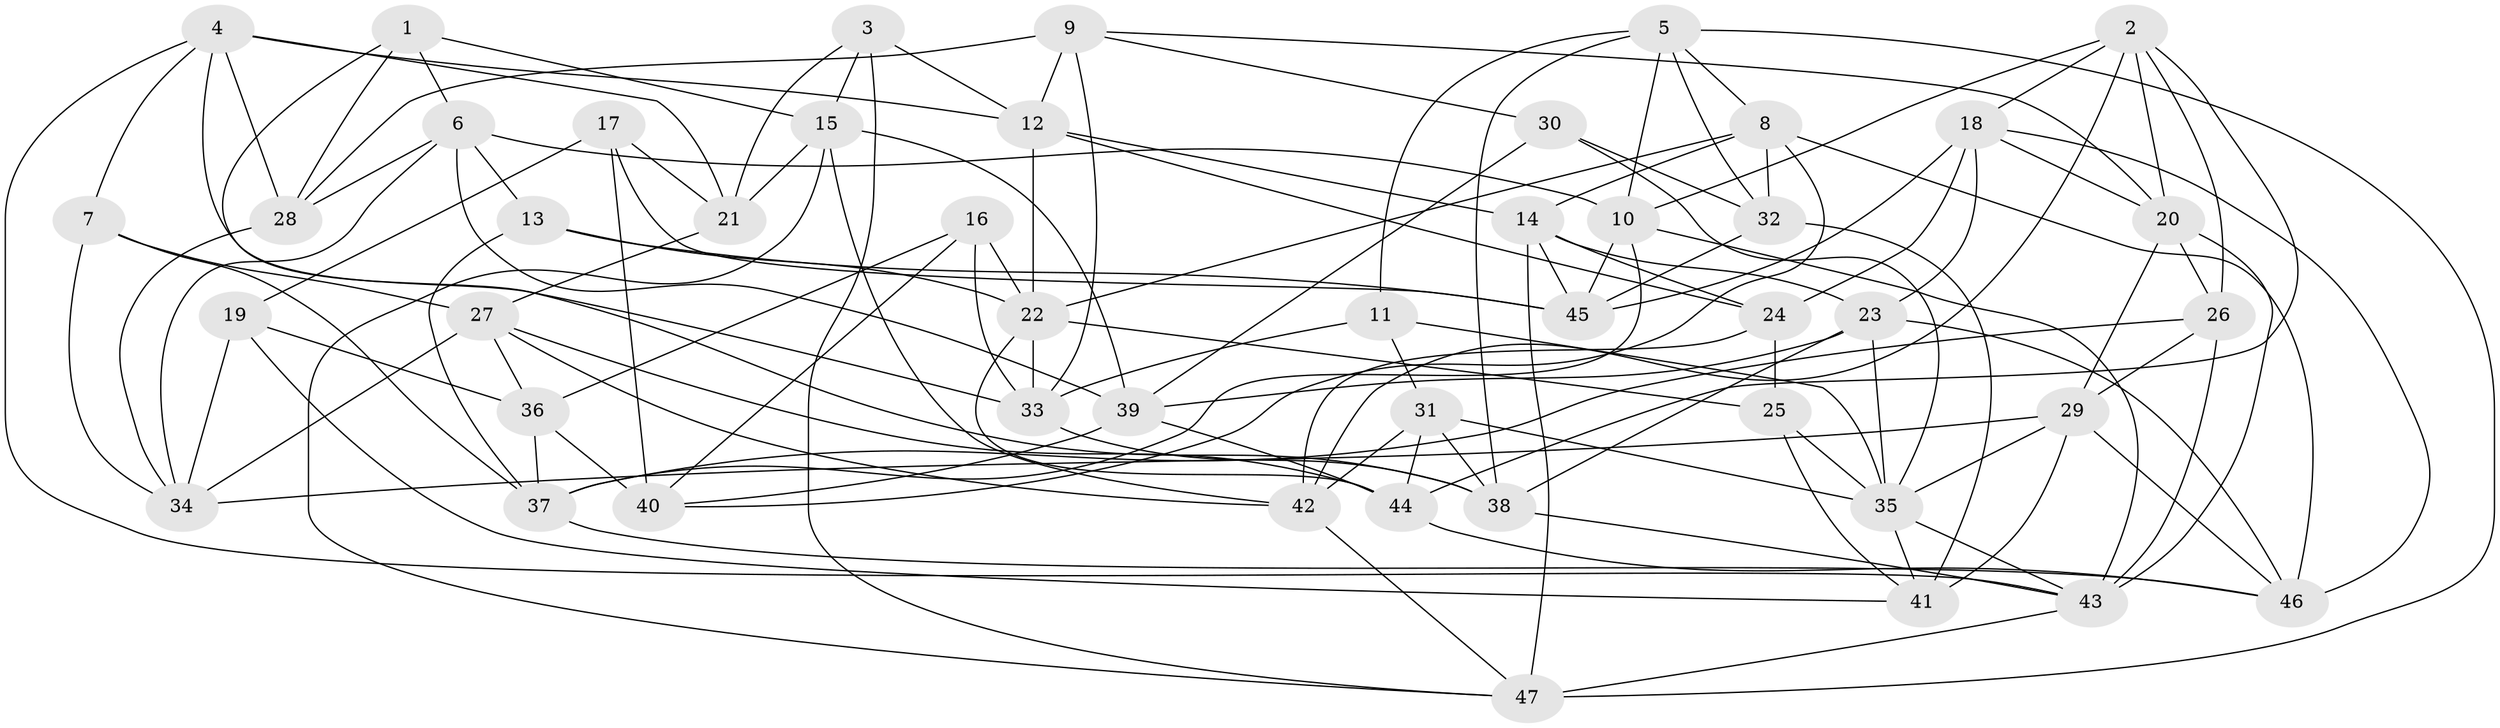 // original degree distribution, {4: 1.0}
// Generated by graph-tools (version 1.1) at 2025/03/03/09/25 03:03:02]
// undirected, 47 vertices, 128 edges
graph export_dot {
graph [start="1"]
  node [color=gray90,style=filled];
  1;
  2;
  3;
  4;
  5;
  6;
  7;
  8;
  9;
  10;
  11;
  12;
  13;
  14;
  15;
  16;
  17;
  18;
  19;
  20;
  21;
  22;
  23;
  24;
  25;
  26;
  27;
  28;
  29;
  30;
  31;
  32;
  33;
  34;
  35;
  36;
  37;
  38;
  39;
  40;
  41;
  42;
  43;
  44;
  45;
  46;
  47;
  1 -- 6 [weight=1.0];
  1 -- 15 [weight=1.0];
  1 -- 28 [weight=1.0];
  1 -- 38 [weight=1.0];
  2 -- 10 [weight=1.0];
  2 -- 18 [weight=1.0];
  2 -- 20 [weight=1.0];
  2 -- 26 [weight=1.0];
  2 -- 42 [weight=1.0];
  2 -- 44 [weight=1.0];
  3 -- 12 [weight=1.0];
  3 -- 15 [weight=1.0];
  3 -- 21 [weight=1.0];
  3 -- 47 [weight=1.0];
  4 -- 7 [weight=1.0];
  4 -- 12 [weight=1.0];
  4 -- 21 [weight=1.0];
  4 -- 28 [weight=1.0];
  4 -- 33 [weight=1.0];
  4 -- 43 [weight=1.0];
  5 -- 8 [weight=1.0];
  5 -- 10 [weight=1.0];
  5 -- 11 [weight=1.0];
  5 -- 32 [weight=1.0];
  5 -- 38 [weight=1.0];
  5 -- 47 [weight=1.0];
  6 -- 10 [weight=1.0];
  6 -- 13 [weight=1.0];
  6 -- 28 [weight=1.0];
  6 -- 34 [weight=1.0];
  6 -- 39 [weight=1.0];
  7 -- 27 [weight=1.0];
  7 -- 34 [weight=1.0];
  7 -- 37 [weight=1.0];
  8 -- 14 [weight=1.0];
  8 -- 22 [weight=1.0];
  8 -- 32 [weight=1.0];
  8 -- 40 [weight=1.0];
  8 -- 46 [weight=1.0];
  9 -- 12 [weight=1.0];
  9 -- 20 [weight=1.0];
  9 -- 28 [weight=2.0];
  9 -- 30 [weight=1.0];
  9 -- 33 [weight=1.0];
  10 -- 37 [weight=1.0];
  10 -- 43 [weight=1.0];
  10 -- 45 [weight=1.0];
  11 -- 31 [weight=1.0];
  11 -- 33 [weight=1.0];
  11 -- 35 [weight=1.0];
  12 -- 14 [weight=1.0];
  12 -- 22 [weight=1.0];
  12 -- 24 [weight=1.0];
  13 -- 22 [weight=1.0];
  13 -- 37 [weight=1.0];
  13 -- 45 [weight=1.0];
  14 -- 23 [weight=1.0];
  14 -- 24 [weight=1.0];
  14 -- 45 [weight=1.0];
  14 -- 47 [weight=1.0];
  15 -- 21 [weight=1.0];
  15 -- 39 [weight=1.0];
  15 -- 42 [weight=1.0];
  15 -- 47 [weight=1.0];
  16 -- 22 [weight=2.0];
  16 -- 33 [weight=1.0];
  16 -- 36 [weight=2.0];
  16 -- 40 [weight=1.0];
  17 -- 19 [weight=1.0];
  17 -- 21 [weight=2.0];
  17 -- 40 [weight=2.0];
  17 -- 45 [weight=1.0];
  18 -- 20 [weight=1.0];
  18 -- 23 [weight=1.0];
  18 -- 24 [weight=1.0];
  18 -- 45 [weight=1.0];
  18 -- 46 [weight=1.0];
  19 -- 34 [weight=1.0];
  19 -- 36 [weight=1.0];
  19 -- 41 [weight=1.0];
  20 -- 26 [weight=1.0];
  20 -- 29 [weight=1.0];
  20 -- 43 [weight=1.0];
  21 -- 27 [weight=1.0];
  22 -- 25 [weight=1.0];
  22 -- 33 [weight=1.0];
  22 -- 44 [weight=1.0];
  23 -- 35 [weight=1.0];
  23 -- 38 [weight=1.0];
  23 -- 39 [weight=1.0];
  23 -- 46 [weight=1.0];
  24 -- 25 [weight=2.0];
  24 -- 42 [weight=1.0];
  25 -- 35 [weight=2.0];
  25 -- 41 [weight=1.0];
  26 -- 29 [weight=1.0];
  26 -- 37 [weight=1.0];
  26 -- 43 [weight=2.0];
  27 -- 34 [weight=1.0];
  27 -- 36 [weight=1.0];
  27 -- 42 [weight=1.0];
  27 -- 44 [weight=1.0];
  28 -- 34 [weight=1.0];
  29 -- 34 [weight=1.0];
  29 -- 35 [weight=1.0];
  29 -- 41 [weight=1.0];
  29 -- 46 [weight=1.0];
  30 -- 32 [weight=1.0];
  30 -- 35 [weight=1.0];
  30 -- 39 [weight=1.0];
  31 -- 35 [weight=2.0];
  31 -- 38 [weight=1.0];
  31 -- 42 [weight=1.0];
  31 -- 44 [weight=1.0];
  32 -- 41 [weight=2.0];
  32 -- 45 [weight=1.0];
  33 -- 38 [weight=1.0];
  35 -- 41 [weight=1.0];
  35 -- 43 [weight=1.0];
  36 -- 37 [weight=1.0];
  36 -- 40 [weight=1.0];
  37 -- 46 [weight=1.0];
  38 -- 43 [weight=1.0];
  39 -- 40 [weight=1.0];
  39 -- 44 [weight=1.0];
  42 -- 47 [weight=1.0];
  43 -- 47 [weight=1.0];
  44 -- 46 [weight=1.0];
}
